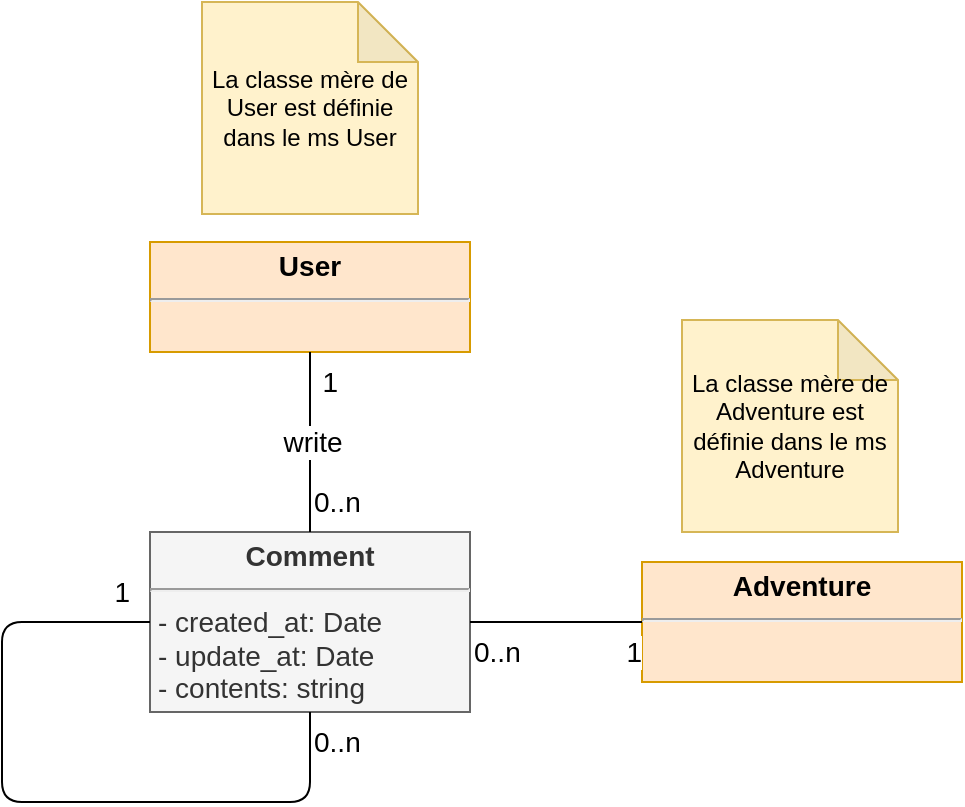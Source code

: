 <mxfile version="13.3.5" type="github">
  <diagram id="trDBEFX-wnySPvwVofZC" name="Page-1">
    <mxGraphModel dx="683" dy="1602" grid="1" gridSize="10" guides="1" tooltips="1" connect="1" arrows="1" fold="1" page="1" pageScale="1" pageWidth="827" pageHeight="1169" math="0" shadow="0">
      <root>
        <mxCell id="0" />
        <mxCell id="1" parent="0" />
        <mxCell id="Pu1wdUVwWoLUkE75gHZk-2" value="&lt;p style=&quot;margin: 4px 0px 0px ; text-align: center ; font-size: 14px&quot;&gt;&lt;b style=&quot;font-size: 14px&quot;&gt;&lt;font style=&quot;font-size: 14px&quot;&gt;Adventure&lt;/font&gt;&lt;/b&gt;&lt;/p&gt;&lt;hr style=&quot;font-size: 14px&quot;&gt;&lt;p style=&quot;margin: 0px 0px 0px 4px ; font-size: 14px&quot;&gt;&lt;br&gt;&lt;/p&gt;" style="verticalAlign=top;align=left;overflow=fill;fontSize=14;fontFamily=Helvetica;html=1;fillColor=#ffe6cc;strokeColor=#d79b00;" parent="1" vertex="1">
          <mxGeometry x="360" y="-760" width="160" height="60" as="geometry" />
        </mxCell>
        <mxCell id="Pu1wdUVwWoLUkE75gHZk-3" value="&lt;p style=&quot;margin: 4px 0px 0px ; text-align: center ; font-size: 14px&quot;&gt;&lt;b style=&quot;font-size: 14px&quot;&gt;&lt;font style=&quot;font-size: 14px&quot;&gt;Comment&lt;/font&gt;&lt;/b&gt;&lt;/p&gt;&lt;hr style=&quot;font-size: 14px&quot;&gt;&lt;p style=&quot;margin: 0px 0px 0px 4px ; font-size: 14px&quot;&gt;- created_at: Date&lt;/p&gt;&lt;p style=&quot;margin: 0px 0px 0px 4px ; font-size: 14px&quot;&gt;&lt;span style=&quot;font-size: 14px&quot;&gt;- update_at: Date&lt;/span&gt;&lt;/p&gt;&lt;p style=&quot;margin: 0px 0px 0px 4px ; font-size: 14px&quot;&gt;&lt;span style=&quot;font-size: 14px&quot;&gt;- contents: string&lt;/span&gt;&lt;br style=&quot;font-size: 14px&quot;&gt;&lt;/p&gt;" style="verticalAlign=top;align=left;overflow=fill;fontSize=14;fontFamily=Helvetica;html=1;fillColor=#f5f5f5;strokeColor=#666666;fontColor=#333333;" parent="1" vertex="1">
          <mxGeometry x="114" y="-775" width="160" height="90" as="geometry" />
        </mxCell>
        <mxCell id="Pu1wdUVwWoLUkE75gHZk-5" value="" style="endArrow=none;html=1;endSize=12;startArrow=none;startSize=14;startFill=0;edgeStyle=orthogonalEdgeStyle;exitX=0;exitY=0.5;exitDx=0;exitDy=0;entryX=1;entryY=0.5;entryDx=0;entryDy=0;endFill=0;fontSize=14;" parent="1" source="Pu1wdUVwWoLUkE75gHZk-2" target="Pu1wdUVwWoLUkE75gHZk-3" edge="1">
          <mxGeometry relative="1" as="geometry">
            <mxPoint x="150" y="-810" as="sourcePoint" />
            <mxPoint x="400" y="-810" as="targetPoint" />
          </mxGeometry>
        </mxCell>
        <mxCell id="Pu1wdUVwWoLUkE75gHZk-12" value="" style="endArrow=none;html=1;exitX=0;exitY=0.5;exitDx=0;exitDy=0;entryX=0.5;entryY=1;entryDx=0;entryDy=0;fontSize=14;" parent="1" source="Pu1wdUVwWoLUkE75gHZk-3" target="Pu1wdUVwWoLUkE75gHZk-3" edge="1">
          <mxGeometry width="50" height="50" relative="1" as="geometry">
            <mxPoint x="240" y="-500" as="sourcePoint" />
            <mxPoint x="290" y="-550" as="targetPoint" />
            <Array as="points">
              <mxPoint x="40" y="-730" />
              <mxPoint x="40" y="-640" />
              <mxPoint x="64" y="-640" />
              <mxPoint x="194" y="-640" />
            </Array>
          </mxGeometry>
        </mxCell>
        <mxCell id="Pu1wdUVwWoLUkE75gHZk-13" value="1" style="resizable=0;html=1;align=right;verticalAlign=top;labelBackgroundColor=#ffffff;fontSize=14;" parent="1" connectable="0" vertex="1">
          <mxGeometry x="104" y="-760" as="geometry" />
        </mxCell>
        <mxCell id="Pu1wdUVwWoLUkE75gHZk-14" value="0..n" style="resizable=0;html=1;align=left;verticalAlign=top;labelBackgroundColor=#ffffff;fontSize=14;" parent="1" connectable="0" vertex="1">
          <mxGeometry x="194" y="-685" as="geometry" />
        </mxCell>
        <mxCell id="Pu1wdUVwWoLUkE75gHZk-21" value="&lt;p style=&quot;margin: 4px 0px 0px ; text-align: center ; font-size: 14px&quot;&gt;&lt;b style=&quot;font-size: 14px&quot;&gt;&lt;font style=&quot;font-size: 14px&quot;&gt;User&lt;/font&gt;&lt;/b&gt;&lt;/p&gt;&lt;hr style=&quot;font-size: 14px&quot;&gt;&lt;p style=&quot;margin: 0px 0px 0px 4px ; font-size: 14px&quot;&gt;&lt;br&gt;&lt;/p&gt;&lt;p style=&quot;margin: 0px 0px 0px 4px ; font-size: 14px&quot;&gt;&lt;br style=&quot;font-size: 14px&quot;&gt;&lt;/p&gt;" style="verticalAlign=top;align=left;overflow=fill;fontSize=14;fontFamily=Helvetica;html=1;fillColor=#ffe6cc;strokeColor=#d79b00;" parent="1" vertex="1">
          <mxGeometry x="114" y="-920" width="160" height="55" as="geometry" />
        </mxCell>
        <mxCell id="Pu1wdUVwWoLUkE75gHZk-22" value="write" style="endArrow=none;html=1;endSize=12;startArrow=none;startSize=14;startFill=0;edgeStyle=orthogonalEdgeStyle;exitX=0.5;exitY=1;exitDx=0;exitDy=0;entryX=0.5;entryY=0;entryDx=0;entryDy=0;endFill=0;fontSize=14;" parent="1" source="Pu1wdUVwWoLUkE75gHZk-21" edge="1">
          <mxGeometry relative="1" as="geometry">
            <mxPoint x="284" y="-865" as="sourcePoint" />
            <mxPoint x="194" y="-775" as="targetPoint" />
          </mxGeometry>
        </mxCell>
        <mxCell id="Pu1wdUVwWoLUkE75gHZk-23" value="0..n" style="resizable=0;html=1;align=left;verticalAlign=top;labelBackgroundColor=#ffffff;fontSize=14;" parent="Pu1wdUVwWoLUkE75gHZk-22" connectable="0" vertex="1">
          <mxGeometry x="-1" relative="1" as="geometry">
            <mxPoint y="60" as="offset" />
          </mxGeometry>
        </mxCell>
        <mxCell id="Pu1wdUVwWoLUkE75gHZk-24" value="1" style="resizable=0;html=1;align=right;verticalAlign=top;labelBackgroundColor=#ffffff;fontSize=14;" parent="Pu1wdUVwWoLUkE75gHZk-22" connectable="0" vertex="1">
          <mxGeometry x="1" relative="1" as="geometry">
            <mxPoint x="14" y="-90" as="offset" />
          </mxGeometry>
        </mxCell>
        <mxCell id="Pu1wdUVwWoLUkE75gHZk-25" value="0..n" style="resizable=0;html=1;align=left;verticalAlign=top;labelBackgroundColor=#ffffff;fontSize=14;" parent="1" connectable="0" vertex="1">
          <mxGeometry x="274" y="-730" as="geometry" />
        </mxCell>
        <mxCell id="Pu1wdUVwWoLUkE75gHZk-26" value="1" style="resizable=0;html=1;align=right;verticalAlign=top;labelBackgroundColor=#ffffff;fontSize=14;" parent="1" connectable="0" vertex="1">
          <mxGeometry x="360" y="-730" as="geometry" />
        </mxCell>
        <mxCell id="1ME2msJX-Djk_29_-dnx-1" value="La classe mère de User est définie dans le ms User" style="shape=note;whiteSpace=wrap;html=1;backgroundOutline=1;darkOpacity=0.05;fillColor=#fff2cc;strokeColor=#d6b656;" vertex="1" parent="1">
          <mxGeometry x="140" y="-1040" width="108" height="106" as="geometry" />
        </mxCell>
        <mxCell id="1ME2msJX-Djk_29_-dnx-2" value="La classe mère de Adventure est définie dans le ms Adventure" style="shape=note;whiteSpace=wrap;html=1;backgroundOutline=1;darkOpacity=0.05;fillColor=#fff2cc;strokeColor=#d6b656;" vertex="1" parent="1">
          <mxGeometry x="380" y="-881" width="108" height="106" as="geometry" />
        </mxCell>
      </root>
    </mxGraphModel>
  </diagram>
</mxfile>
